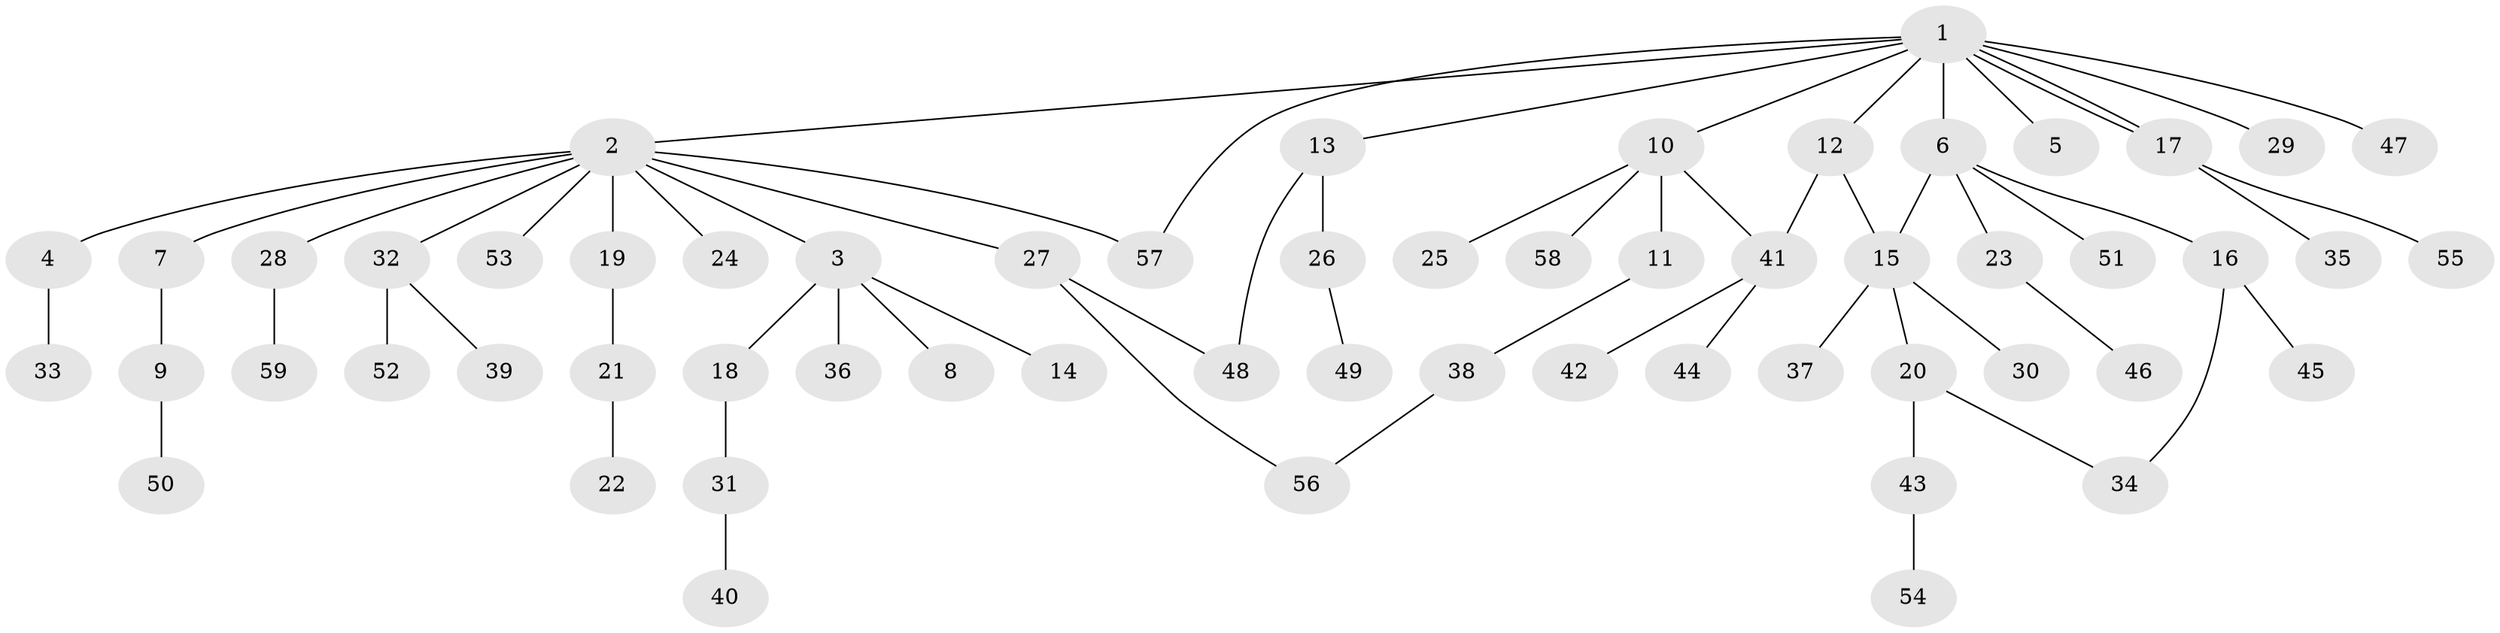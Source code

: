 // Generated by graph-tools (version 1.1) at 2025/48/03/09/25 04:48:28]
// undirected, 59 vertices, 65 edges
graph export_dot {
graph [start="1"]
  node [color=gray90,style=filled];
  1;
  2;
  3;
  4;
  5;
  6;
  7;
  8;
  9;
  10;
  11;
  12;
  13;
  14;
  15;
  16;
  17;
  18;
  19;
  20;
  21;
  22;
  23;
  24;
  25;
  26;
  27;
  28;
  29;
  30;
  31;
  32;
  33;
  34;
  35;
  36;
  37;
  38;
  39;
  40;
  41;
  42;
  43;
  44;
  45;
  46;
  47;
  48;
  49;
  50;
  51;
  52;
  53;
  54;
  55;
  56;
  57;
  58;
  59;
  1 -- 2;
  1 -- 5;
  1 -- 6;
  1 -- 10;
  1 -- 12;
  1 -- 13;
  1 -- 17;
  1 -- 17;
  1 -- 29;
  1 -- 47;
  1 -- 57;
  2 -- 3;
  2 -- 4;
  2 -- 7;
  2 -- 19;
  2 -- 24;
  2 -- 27;
  2 -- 28;
  2 -- 32;
  2 -- 53;
  2 -- 57;
  3 -- 8;
  3 -- 14;
  3 -- 18;
  3 -- 36;
  4 -- 33;
  6 -- 15;
  6 -- 16;
  6 -- 23;
  6 -- 51;
  7 -- 9;
  9 -- 50;
  10 -- 11;
  10 -- 25;
  10 -- 41;
  10 -- 58;
  11 -- 38;
  12 -- 15;
  12 -- 41;
  13 -- 26;
  13 -- 48;
  15 -- 20;
  15 -- 30;
  15 -- 37;
  16 -- 34;
  16 -- 45;
  17 -- 35;
  17 -- 55;
  18 -- 31;
  19 -- 21;
  20 -- 34;
  20 -- 43;
  21 -- 22;
  23 -- 46;
  26 -- 49;
  27 -- 48;
  27 -- 56;
  28 -- 59;
  31 -- 40;
  32 -- 39;
  32 -- 52;
  38 -- 56;
  41 -- 42;
  41 -- 44;
  43 -- 54;
}
